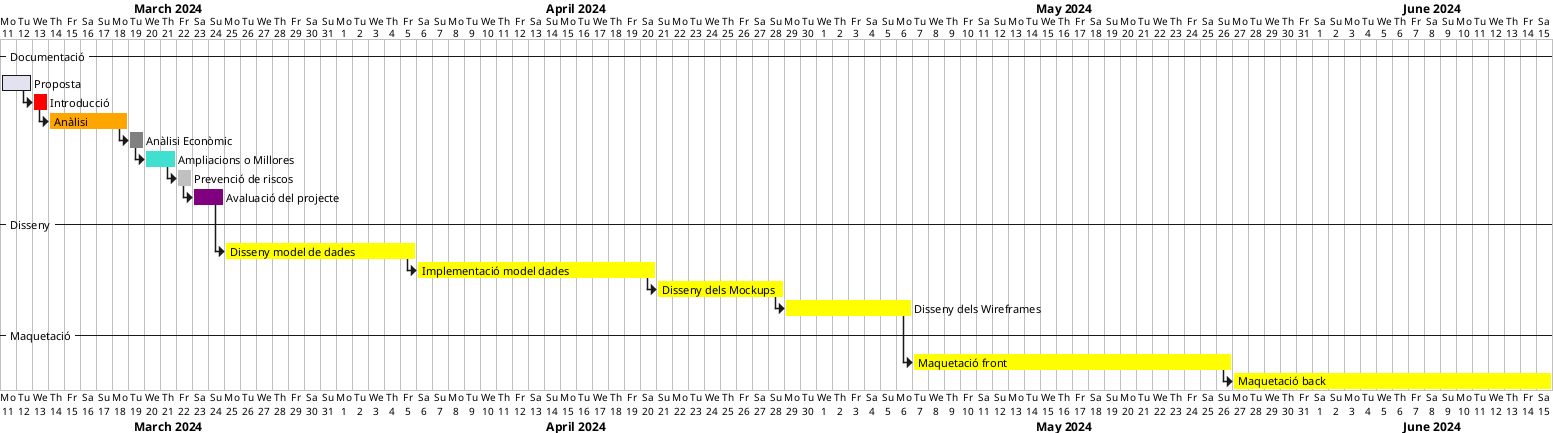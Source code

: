 @startgantt
Project starts the 11 of March 2024

' Tareas principals

-- Documentació --
[Proposta] lasts 2 days
[Introducció] lasts 1 days and starts at [Proposta]'s end and is colored in Red
[Anàlisi] lasts 5 days and starts at [Introducció]'s end and is colored in Orange
[Anàlisi Econòmic] lasts 1 days and starts at [Anàlisi]'s end and is colored in Grey
[Ampliacions o Millores] lasts 2 days and starts at [Anàlisi Econòmic]'s end and is colored in Turquoise
[Prevenció de riscos] lasts 1 days and starts at [Ampliacions o Millores]'s end and is colored in Silver
[Avaluació del projecte] lasts 2 days and starts at [Prevenció de riscos]'s end and is colored in Purple

-- Disseny --
[Disseny model de dades] lasts 12 days and starts at [Avaluació del projecte]'s end and is colored in Yellow
[Implementació model dades] lasts 15 days and starts at [Disseny model de dades]'s end and is colored in Yellow
[Disseny dels Mockups] lasts 8 days and starts at [Implementació model dades]'s end and is colored in Yellow
[Disseny dels Wireframes] lasts 8 days and starts at [Disseny dels Mockups]'s end and is colored in Yellow

-- Maquetació --

[Maquetació front] lasts 20 days and starts at [Disseny dels Wireframes]'s end and is colored in Yellow
[Maquetació back] lasts 20 days and starts at [Maquetació front]'s end and is colored in Yellow
@endgantt
